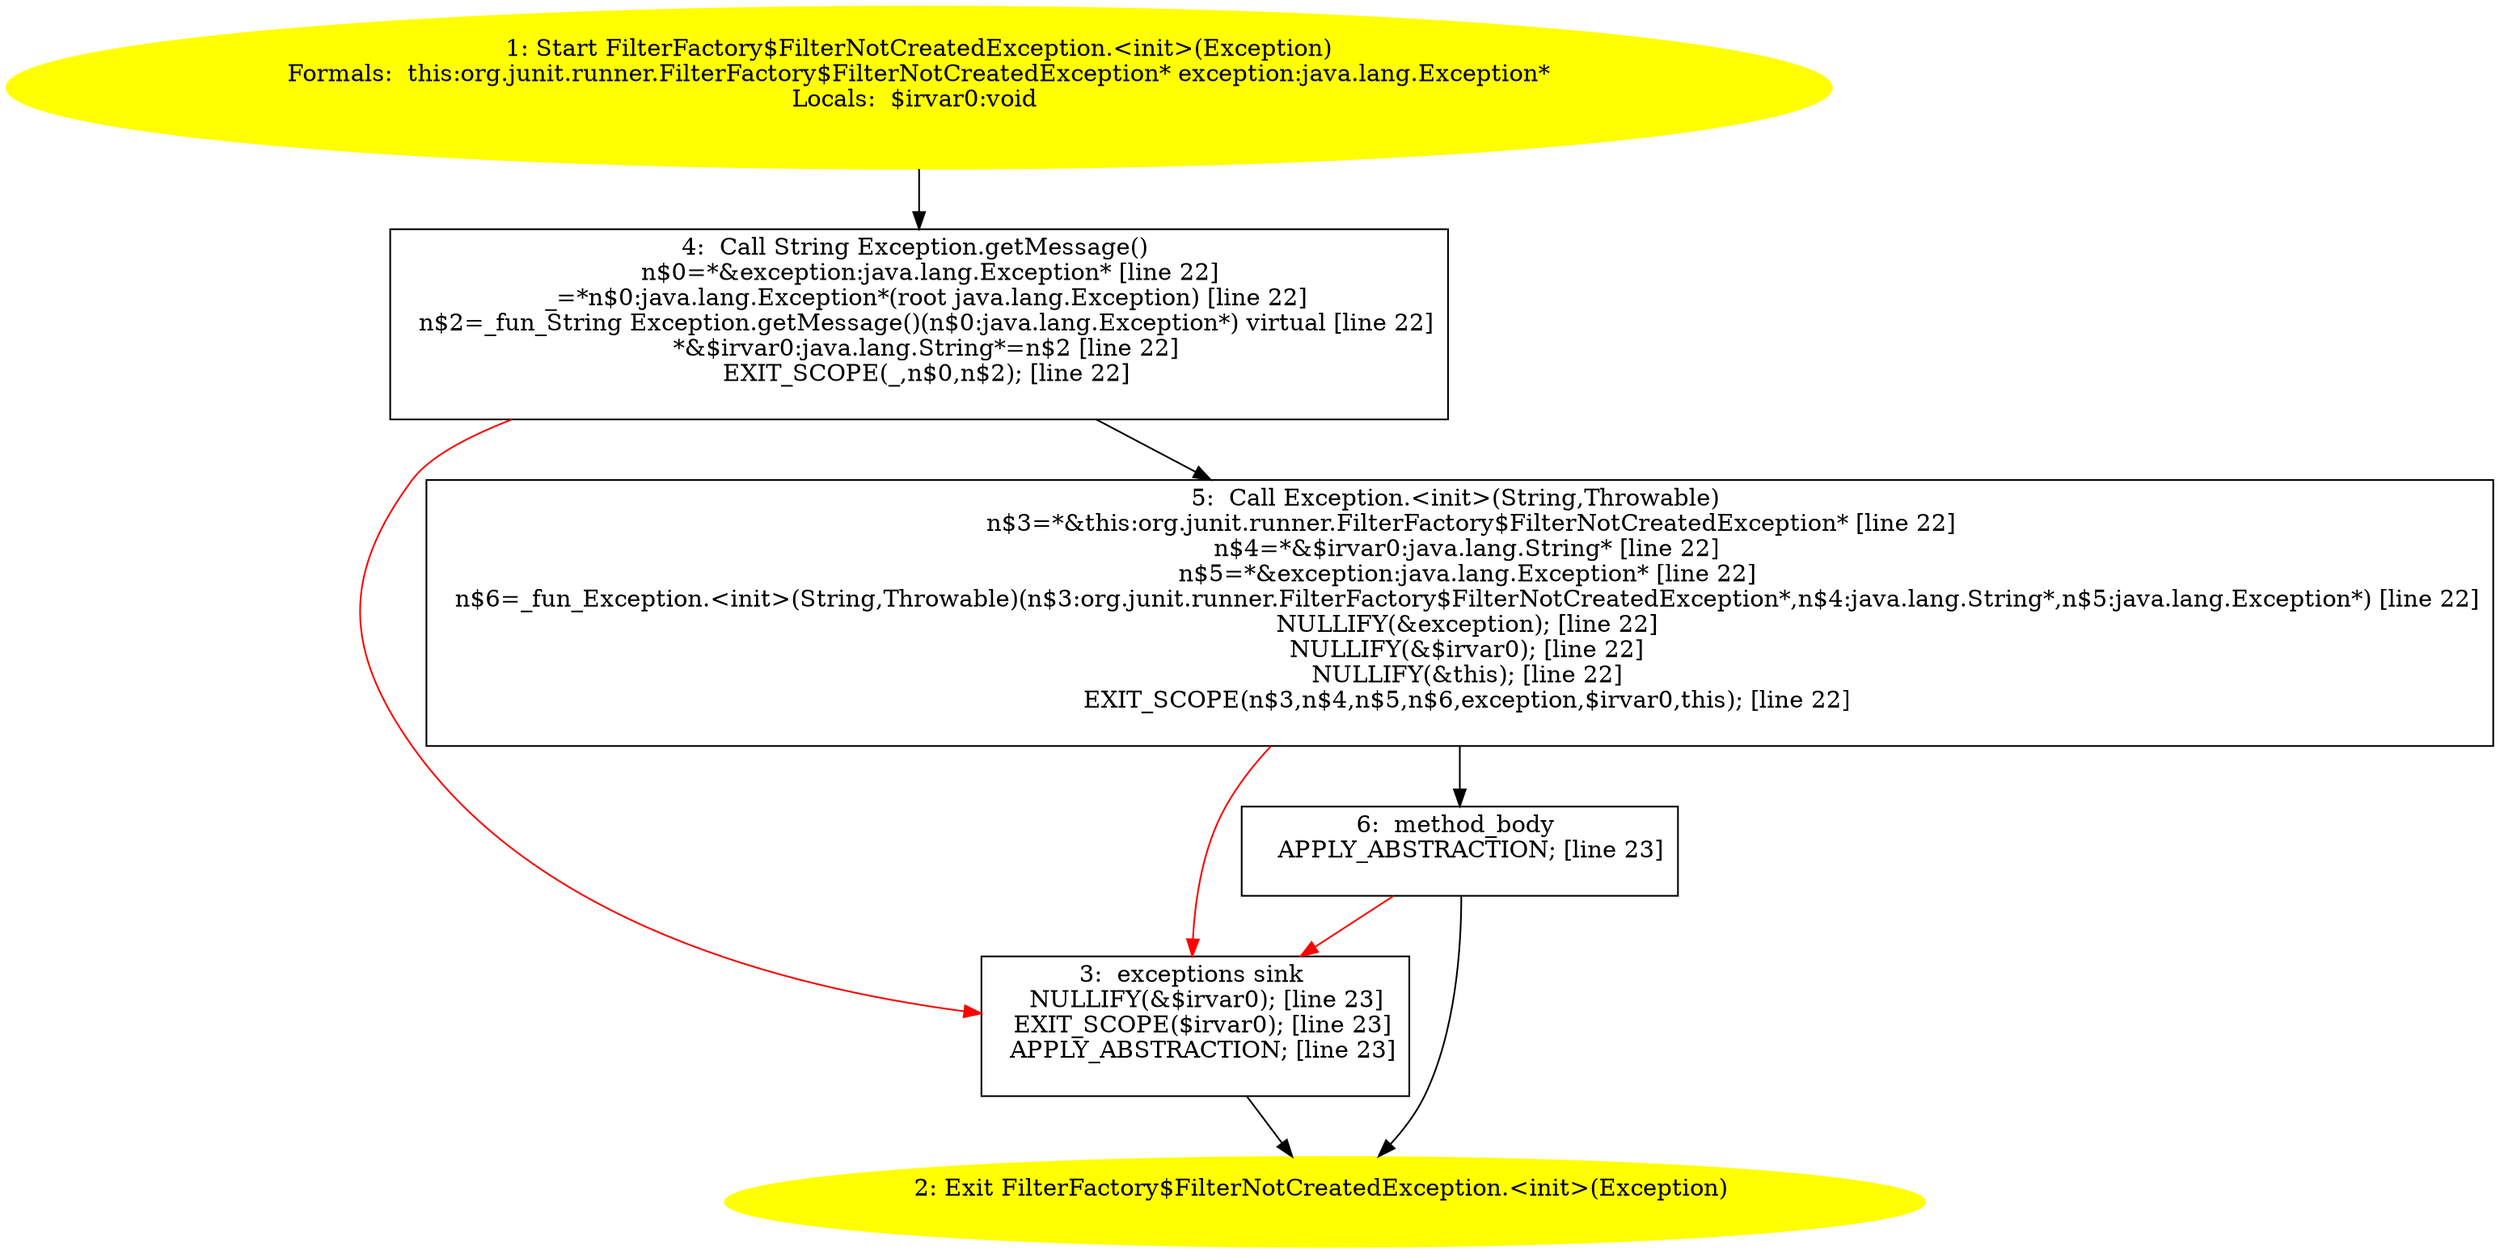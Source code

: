 /* @generated */
digraph cfg {
"org.junit.runner.FilterFactory$FilterNotCreatedException.<init>(java.lang.Exception).f6401222e05824fe1c1a2345e0df2caa_1" [label="1: Start FilterFactory$FilterNotCreatedException.<init>(Exception)\nFormals:  this:org.junit.runner.FilterFactory$FilterNotCreatedException* exception:java.lang.Exception*\nLocals:  $irvar0:void \n  " color=yellow style=filled]
	

	 "org.junit.runner.FilterFactory$FilterNotCreatedException.<init>(java.lang.Exception).f6401222e05824fe1c1a2345e0df2caa_1" -> "org.junit.runner.FilterFactory$FilterNotCreatedException.<init>(java.lang.Exception).f6401222e05824fe1c1a2345e0df2caa_4" ;
"org.junit.runner.FilterFactory$FilterNotCreatedException.<init>(java.lang.Exception).f6401222e05824fe1c1a2345e0df2caa_2" [label="2: Exit FilterFactory$FilterNotCreatedException.<init>(Exception) \n  " color=yellow style=filled]
	

"org.junit.runner.FilterFactory$FilterNotCreatedException.<init>(java.lang.Exception).f6401222e05824fe1c1a2345e0df2caa_3" [label="3:  exceptions sink \n   NULLIFY(&$irvar0); [line 23]\n  EXIT_SCOPE($irvar0); [line 23]\n  APPLY_ABSTRACTION; [line 23]\n " shape="box"]
	

	 "org.junit.runner.FilterFactory$FilterNotCreatedException.<init>(java.lang.Exception).f6401222e05824fe1c1a2345e0df2caa_3" -> "org.junit.runner.FilterFactory$FilterNotCreatedException.<init>(java.lang.Exception).f6401222e05824fe1c1a2345e0df2caa_2" ;
"org.junit.runner.FilterFactory$FilterNotCreatedException.<init>(java.lang.Exception).f6401222e05824fe1c1a2345e0df2caa_4" [label="4:  Call String Exception.getMessage() \n   n$0=*&exception:java.lang.Exception* [line 22]\n  _=*n$0:java.lang.Exception*(root java.lang.Exception) [line 22]\n  n$2=_fun_String Exception.getMessage()(n$0:java.lang.Exception*) virtual [line 22]\n  *&$irvar0:java.lang.String*=n$2 [line 22]\n  EXIT_SCOPE(_,n$0,n$2); [line 22]\n " shape="box"]
	

	 "org.junit.runner.FilterFactory$FilterNotCreatedException.<init>(java.lang.Exception).f6401222e05824fe1c1a2345e0df2caa_4" -> "org.junit.runner.FilterFactory$FilterNotCreatedException.<init>(java.lang.Exception).f6401222e05824fe1c1a2345e0df2caa_5" ;
	 "org.junit.runner.FilterFactory$FilterNotCreatedException.<init>(java.lang.Exception).f6401222e05824fe1c1a2345e0df2caa_4" -> "org.junit.runner.FilterFactory$FilterNotCreatedException.<init>(java.lang.Exception).f6401222e05824fe1c1a2345e0df2caa_3" [color="red" ];
"org.junit.runner.FilterFactory$FilterNotCreatedException.<init>(java.lang.Exception).f6401222e05824fe1c1a2345e0df2caa_5" [label="5:  Call Exception.<init>(String,Throwable) \n   n$3=*&this:org.junit.runner.FilterFactory$FilterNotCreatedException* [line 22]\n  n$4=*&$irvar0:java.lang.String* [line 22]\n  n$5=*&exception:java.lang.Exception* [line 22]\n  n$6=_fun_Exception.<init>(String,Throwable)(n$3:org.junit.runner.FilterFactory$FilterNotCreatedException*,n$4:java.lang.String*,n$5:java.lang.Exception*) [line 22]\n  NULLIFY(&exception); [line 22]\n  NULLIFY(&$irvar0); [line 22]\n  NULLIFY(&this); [line 22]\n  EXIT_SCOPE(n$3,n$4,n$5,n$6,exception,$irvar0,this); [line 22]\n " shape="box"]
	

	 "org.junit.runner.FilterFactory$FilterNotCreatedException.<init>(java.lang.Exception).f6401222e05824fe1c1a2345e0df2caa_5" -> "org.junit.runner.FilterFactory$FilterNotCreatedException.<init>(java.lang.Exception).f6401222e05824fe1c1a2345e0df2caa_6" ;
	 "org.junit.runner.FilterFactory$FilterNotCreatedException.<init>(java.lang.Exception).f6401222e05824fe1c1a2345e0df2caa_5" -> "org.junit.runner.FilterFactory$FilterNotCreatedException.<init>(java.lang.Exception).f6401222e05824fe1c1a2345e0df2caa_3" [color="red" ];
"org.junit.runner.FilterFactory$FilterNotCreatedException.<init>(java.lang.Exception).f6401222e05824fe1c1a2345e0df2caa_6" [label="6:  method_body \n   APPLY_ABSTRACTION; [line 23]\n " shape="box"]
	

	 "org.junit.runner.FilterFactory$FilterNotCreatedException.<init>(java.lang.Exception).f6401222e05824fe1c1a2345e0df2caa_6" -> "org.junit.runner.FilterFactory$FilterNotCreatedException.<init>(java.lang.Exception).f6401222e05824fe1c1a2345e0df2caa_2" ;
	 "org.junit.runner.FilterFactory$FilterNotCreatedException.<init>(java.lang.Exception).f6401222e05824fe1c1a2345e0df2caa_6" -> "org.junit.runner.FilterFactory$FilterNotCreatedException.<init>(java.lang.Exception).f6401222e05824fe1c1a2345e0df2caa_3" [color="red" ];
}
